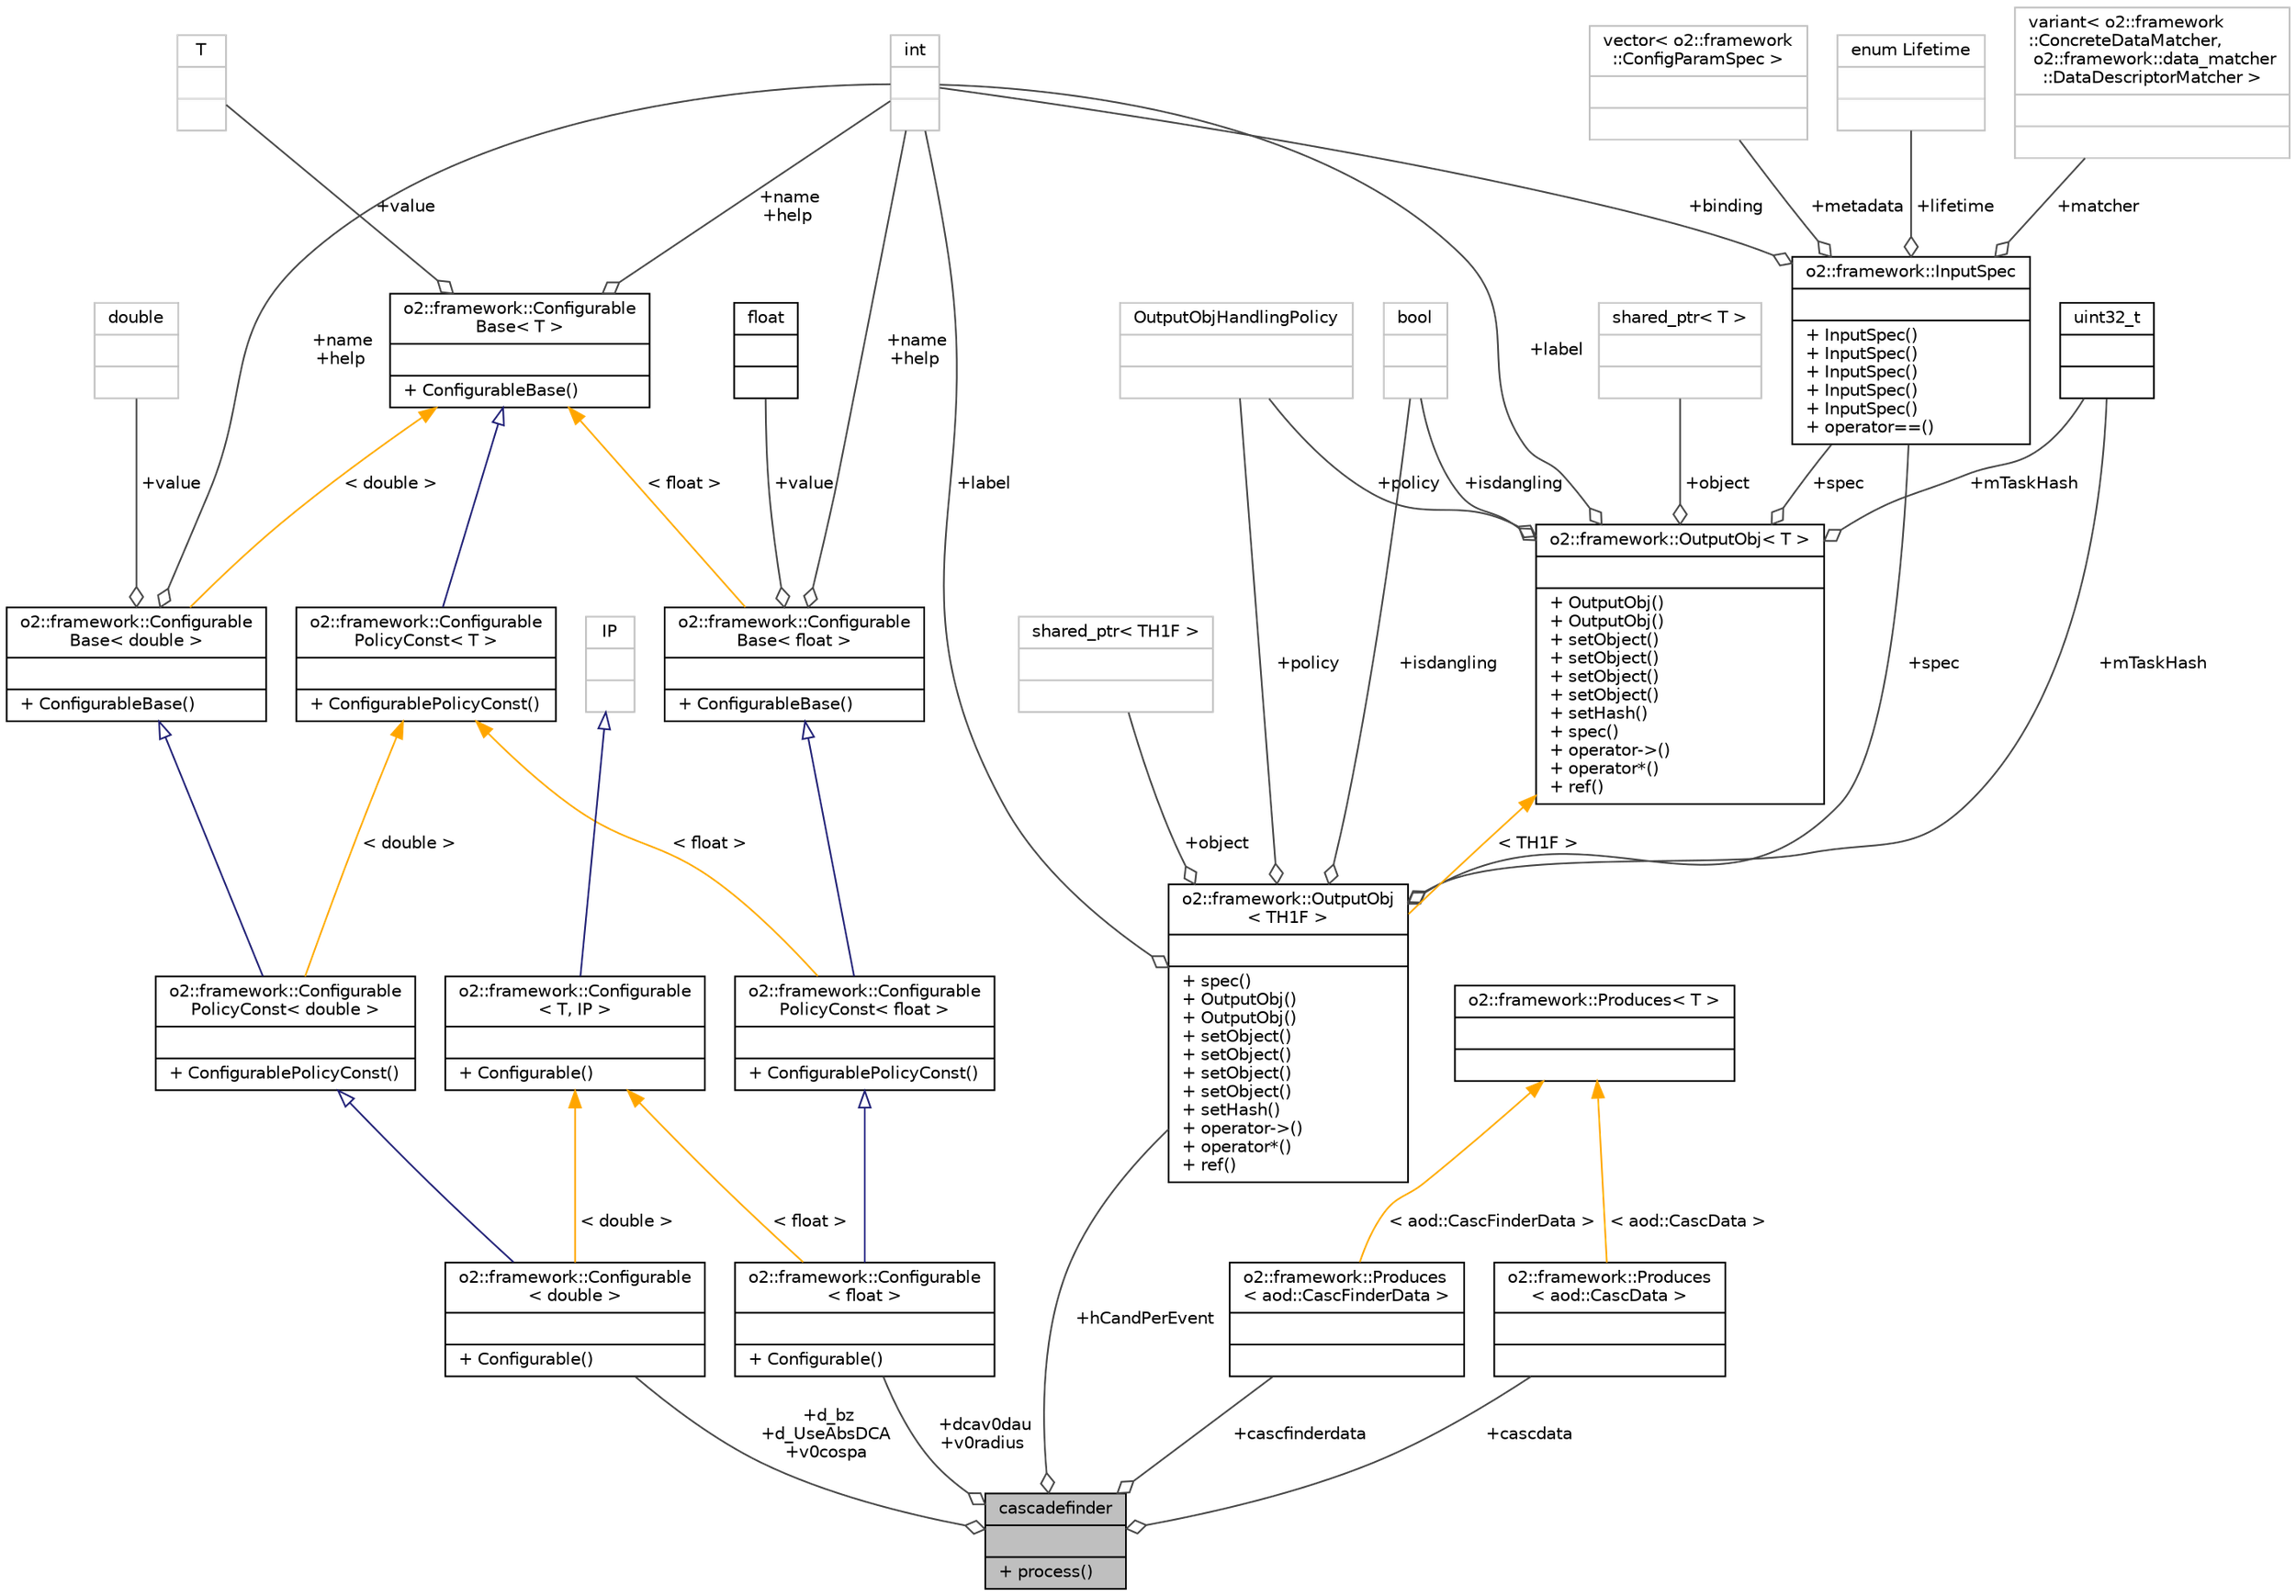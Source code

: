 digraph "cascadefinder"
{
 // INTERACTIVE_SVG=YES
  bgcolor="transparent";
  edge [fontname="Helvetica",fontsize="10",labelfontname="Helvetica",labelfontsize="10"];
  node [fontname="Helvetica",fontsize="10",shape=record];
  Node1 [label="{cascadefinder\n||+ process()\l}",height=0.2,width=0.4,color="black", fillcolor="grey75", style="filled", fontcolor="black"];
  Node2 -> Node1 [color="grey25",fontsize="10",style="solid",label=" +d_bz\n+d_UseAbsDCA\n+v0cospa" ,arrowhead="odiamond",fontname="Helvetica"];
  Node2 [label="{o2::framework::Configurable\l\< double \>\n||+ Configurable()\l}",height=0.2,width=0.4,color="black",URL="$d8/d71/structo2_1_1framework_1_1Configurable.html"];
  Node3 -> Node2 [dir="back",color="midnightblue",fontsize="10",style="solid",arrowtail="onormal",fontname="Helvetica"];
  Node3 [label="{o2::framework::Configurable\lPolicyConst\< double \>\n||+ ConfigurablePolicyConst()\l}",height=0.2,width=0.4,color="black",URL="$da/def/structo2_1_1framework_1_1ConfigurablePolicyConst.html"];
  Node4 -> Node3 [dir="back",color="midnightblue",fontsize="10",style="solid",arrowtail="onormal",fontname="Helvetica"];
  Node4 [label="{o2::framework::Configurable\lBase\< double \>\n||+ ConfigurableBase()\l}",height=0.2,width=0.4,color="black",URL="$da/d2f/structo2_1_1framework_1_1ConfigurableBase.html"];
  Node5 -> Node4 [color="grey25",fontsize="10",style="solid",label=" +value" ,arrowhead="odiamond",fontname="Helvetica"];
  Node5 [label="{double\n||}",height=0.2,width=0.4,color="grey75"];
  Node6 -> Node4 [color="grey25",fontsize="10",style="solid",label=" +name\n+help" ,arrowhead="odiamond",fontname="Helvetica"];
  Node6 [label="{int\n||}",height=0.2,width=0.4,color="grey75"];
  Node7 -> Node4 [dir="back",color="orange",fontsize="10",style="solid",label=" \< double \>" ,fontname="Helvetica"];
  Node7 [label="{o2::framework::Configurable\lBase\< T \>\n||+ ConfigurableBase()\l}",height=0.2,width=0.4,color="black",URL="$da/d2f/structo2_1_1framework_1_1ConfigurableBase.html"];
  Node6 -> Node7 [color="grey25",fontsize="10",style="solid",label=" +name\n+help" ,arrowhead="odiamond",fontname="Helvetica"];
  Node8 -> Node7 [color="grey25",fontsize="10",style="solid",label=" +value" ,arrowhead="odiamond",fontname="Helvetica"];
  Node8 [label="{T\n||}",height=0.2,width=0.4,color="grey75"];
  Node9 -> Node3 [dir="back",color="orange",fontsize="10",style="solid",label=" \< double \>" ,fontname="Helvetica"];
  Node9 [label="{o2::framework::Configurable\lPolicyConst\< T \>\n||+ ConfigurablePolicyConst()\l}",height=0.2,width=0.4,color="black",URL="$da/def/structo2_1_1framework_1_1ConfigurablePolicyConst.html"];
  Node7 -> Node9 [dir="back",color="midnightblue",fontsize="10",style="solid",arrowtail="onormal",fontname="Helvetica"];
  Node10 -> Node2 [dir="back",color="orange",fontsize="10",style="solid",label=" \< double \>" ,fontname="Helvetica"];
  Node10 [label="{o2::framework::Configurable\l\< T, IP \>\n||+ Configurable()\l}",height=0.2,width=0.4,color="black",URL="$d8/d71/structo2_1_1framework_1_1Configurable.html"];
  Node11 -> Node10 [dir="back",color="midnightblue",fontsize="10",style="solid",arrowtail="onormal",fontname="Helvetica"];
  Node11 [label="{IP\n||}",height=0.2,width=0.4,color="grey75"];
  Node12 -> Node1 [color="grey25",fontsize="10",style="solid",label=" +cascdata" ,arrowhead="odiamond",fontname="Helvetica"];
  Node12 [label="{o2::framework::Produces\l\< aod::CascData \>\n||}",height=0.2,width=0.4,color="black",URL="$d6/d86/structo2_1_1framework_1_1Produces.html"];
  Node13 -> Node12 [dir="back",color="orange",fontsize="10",style="solid",label=" \< aod::CascData \>" ,fontname="Helvetica"];
  Node13 [label="{o2::framework::Produces\< T \>\n||}",height=0.2,width=0.4,color="black",URL="$d6/d86/structo2_1_1framework_1_1Produces.html"];
  Node14 -> Node1 [color="grey25",fontsize="10",style="solid",label=" +dcav0dau\n+v0radius" ,arrowhead="odiamond",fontname="Helvetica"];
  Node14 [label="{o2::framework::Configurable\l\< float \>\n||+ Configurable()\l}",height=0.2,width=0.4,color="black",URL="$d8/d71/structo2_1_1framework_1_1Configurable.html"];
  Node15 -> Node14 [dir="back",color="midnightblue",fontsize="10",style="solid",arrowtail="onormal",fontname="Helvetica"];
  Node15 [label="{o2::framework::Configurable\lPolicyConst\< float \>\n||+ ConfigurablePolicyConst()\l}",height=0.2,width=0.4,color="black",URL="$da/def/structo2_1_1framework_1_1ConfigurablePolicyConst.html"];
  Node16 -> Node15 [dir="back",color="midnightblue",fontsize="10",style="solid",arrowtail="onormal",fontname="Helvetica"];
  Node16 [label="{o2::framework::Configurable\lBase\< float \>\n||+ ConfigurableBase()\l}",height=0.2,width=0.4,color="black",URL="$da/d2f/structo2_1_1framework_1_1ConfigurableBase.html"];
  Node17 -> Node16 [color="grey25",fontsize="10",style="solid",label=" +value" ,arrowhead="odiamond",fontname="Helvetica"];
  Node17 [label="{float\n||}",height=0.2,width=0.4,color="black",URL="$d4/dc3/classfloat.html"];
  Node6 -> Node16 [color="grey25",fontsize="10",style="solid",label=" +name\n+help" ,arrowhead="odiamond",fontname="Helvetica"];
  Node7 -> Node16 [dir="back",color="orange",fontsize="10",style="solid",label=" \< float \>" ,fontname="Helvetica"];
  Node9 -> Node15 [dir="back",color="orange",fontsize="10",style="solid",label=" \< float \>" ,fontname="Helvetica"];
  Node10 -> Node14 [dir="back",color="orange",fontsize="10",style="solid",label=" \< float \>" ,fontname="Helvetica"];
  Node18 -> Node1 [color="grey25",fontsize="10",style="solid",label=" +hCandPerEvent" ,arrowhead="odiamond",fontname="Helvetica"];
  Node18 [label="{o2::framework::OutputObj\l\< TH1F \>\n||+ spec()\l+ OutputObj()\l+ OutputObj()\l+ setObject()\l+ setObject()\l+ setObject()\l+ setObject()\l+ setHash()\l+ operator-\>()\l+ operator*()\l+ ref()\l}",height=0.2,width=0.4,color="black",URL="$d4/d79/structo2_1_1framework_1_1OutputObj.html"];
  Node19 -> Node18 [color="grey25",fontsize="10",style="solid",label=" +policy" ,arrowhead="odiamond",fontname="Helvetica"];
  Node19 [label="{OutputObjHandlingPolicy\n||}",height=0.2,width=0.4,color="grey75"];
  Node20 -> Node18 [color="grey25",fontsize="10",style="solid",label=" +mTaskHash" ,arrowhead="odiamond",fontname="Helvetica"];
  Node20 [label="{uint32_t\n||}",height=0.2,width=0.4,color="black",URL="$d3/d87/classuint32__t.html"];
  Node6 -> Node18 [color="grey25",fontsize="10",style="solid",label=" +label" ,arrowhead="odiamond",fontname="Helvetica"];
  Node21 -> Node18 [color="grey25",fontsize="10",style="solid",label=" +isdangling" ,arrowhead="odiamond",fontname="Helvetica"];
  Node21 [label="{bool\n||}",height=0.2,width=0.4,color="grey75"];
  Node22 -> Node18 [color="grey25",fontsize="10",style="solid",label=" +spec" ,arrowhead="odiamond",fontname="Helvetica"];
  Node22 [label="{o2::framework::InputSpec\n||+ InputSpec()\l+ InputSpec()\l+ InputSpec()\l+ InputSpec()\l+ InputSpec()\l+ operator==()\l}",height=0.2,width=0.4,color="black",URL="$da/d96/structo2_1_1framework_1_1InputSpec.html"];
  Node23 -> Node22 [color="grey25",fontsize="10",style="solid",label=" +metadata" ,arrowhead="odiamond",fontname="Helvetica"];
  Node23 [label="{vector\< o2::framework\l::ConfigParamSpec \>\n||}",height=0.2,width=0.4,color="grey75"];
  Node24 -> Node22 [color="grey25",fontsize="10",style="solid",label=" +lifetime" ,arrowhead="odiamond",fontname="Helvetica"];
  Node24 [label="{enum Lifetime\n||}",height=0.2,width=0.4,color="grey75"];
  Node25 -> Node22 [color="grey25",fontsize="10",style="solid",label=" +matcher" ,arrowhead="odiamond",fontname="Helvetica"];
  Node25 [label="{variant\< o2::framework\l::ConcreteDataMatcher,\l o2::framework::data_matcher\l::DataDescriptorMatcher \>\n||}",height=0.2,width=0.4,color="grey75"];
  Node6 -> Node22 [color="grey25",fontsize="10",style="solid",label=" +binding" ,arrowhead="odiamond",fontname="Helvetica"];
  Node26 -> Node18 [color="grey25",fontsize="10",style="solid",label=" +object" ,arrowhead="odiamond",fontname="Helvetica"];
  Node26 [label="{shared_ptr\< TH1F \>\n||}",height=0.2,width=0.4,color="grey75"];
  Node27 -> Node18 [dir="back",color="orange",fontsize="10",style="solid",label=" \< TH1F \>" ,fontname="Helvetica"];
  Node27 [label="{o2::framework::OutputObj\< T \>\n||+ OutputObj()\l+ OutputObj()\l+ setObject()\l+ setObject()\l+ setObject()\l+ setObject()\l+ setHash()\l+ spec()\l+ operator-\>()\l+ operator*()\l+ ref()\l}",height=0.2,width=0.4,color="black",URL="$d4/d79/structo2_1_1framework_1_1OutputObj.html"];
  Node19 -> Node27 [color="grey25",fontsize="10",style="solid",label=" +policy" ,arrowhead="odiamond",fontname="Helvetica"];
  Node20 -> Node27 [color="grey25",fontsize="10",style="solid",label=" +mTaskHash" ,arrowhead="odiamond",fontname="Helvetica"];
  Node6 -> Node27 [color="grey25",fontsize="10",style="solid",label=" +label" ,arrowhead="odiamond",fontname="Helvetica"];
  Node28 -> Node27 [color="grey25",fontsize="10",style="solid",label=" +object" ,arrowhead="odiamond",fontname="Helvetica"];
  Node28 [label="{shared_ptr\< T \>\n||}",height=0.2,width=0.4,color="grey75"];
  Node21 -> Node27 [color="grey25",fontsize="10",style="solid",label=" +isdangling" ,arrowhead="odiamond",fontname="Helvetica"];
  Node22 -> Node27 [color="grey25",fontsize="10",style="solid",label=" +spec" ,arrowhead="odiamond",fontname="Helvetica"];
  Node29 -> Node1 [color="grey25",fontsize="10",style="solid",label=" +cascfinderdata" ,arrowhead="odiamond",fontname="Helvetica"];
  Node29 [label="{o2::framework::Produces\l\< aod::CascFinderData \>\n||}",height=0.2,width=0.4,color="black",URL="$d6/d86/structo2_1_1framework_1_1Produces.html"];
  Node13 -> Node29 [dir="back",color="orange",fontsize="10",style="solid",label=" \< aod::CascFinderData \>" ,fontname="Helvetica"];
}
